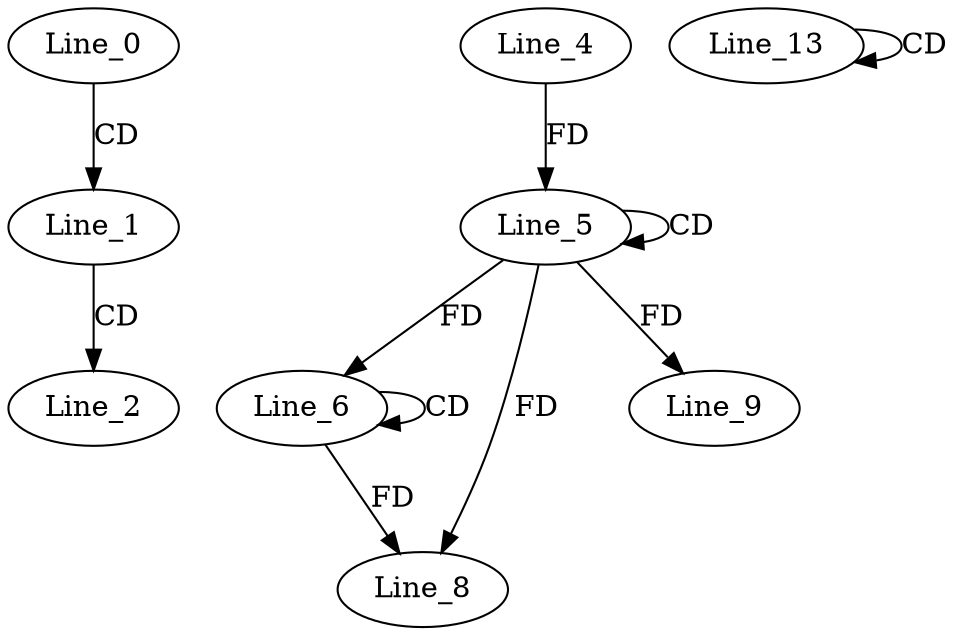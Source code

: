 digraph G {
  Line_0;
  Line_1;
  Line_2;
  Line_5;
  Line_5;
  Line_4;
  Line_6;
  Line_6;
  Line_8;
  Line_9;
  Line_13;
  Line_13;
  Line_0 -> Line_1 [ label="CD" ];
  Line_1 -> Line_2 [ label="CD" ];
  Line_5 -> Line_5 [ label="CD" ];
  Line_4 -> Line_5 [ label="FD" ];
  Line_6 -> Line_6 [ label="CD" ];
  Line_5 -> Line_6 [ label="FD" ];
  Line_5 -> Line_8 [ label="FD" ];
  Line_6 -> Line_8 [ label="FD" ];
  Line_5 -> Line_9 [ label="FD" ];
  Line_13 -> Line_13 [ label="CD" ];
}
